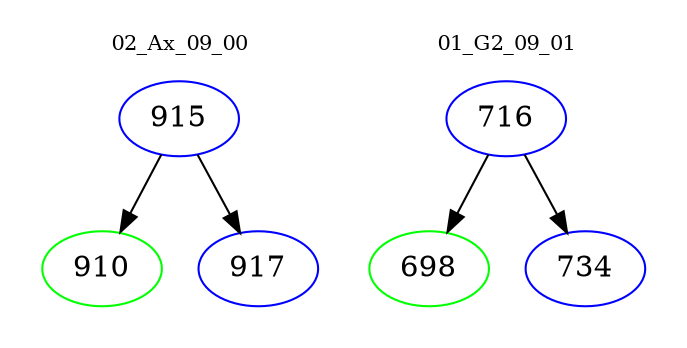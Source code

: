 digraph{
subgraph cluster_0 {
color = white
label = "02_Ax_09_00";
fontsize=10;
T0_915 [label="915", color="blue"]
T0_915 -> T0_910 [color="black"]
T0_910 [label="910", color="green"]
T0_915 -> T0_917 [color="black"]
T0_917 [label="917", color="blue"]
}
subgraph cluster_1 {
color = white
label = "01_G2_09_01";
fontsize=10;
T1_716 [label="716", color="blue"]
T1_716 -> T1_698 [color="black"]
T1_698 [label="698", color="green"]
T1_716 -> T1_734 [color="black"]
T1_734 [label="734", color="blue"]
}
}
